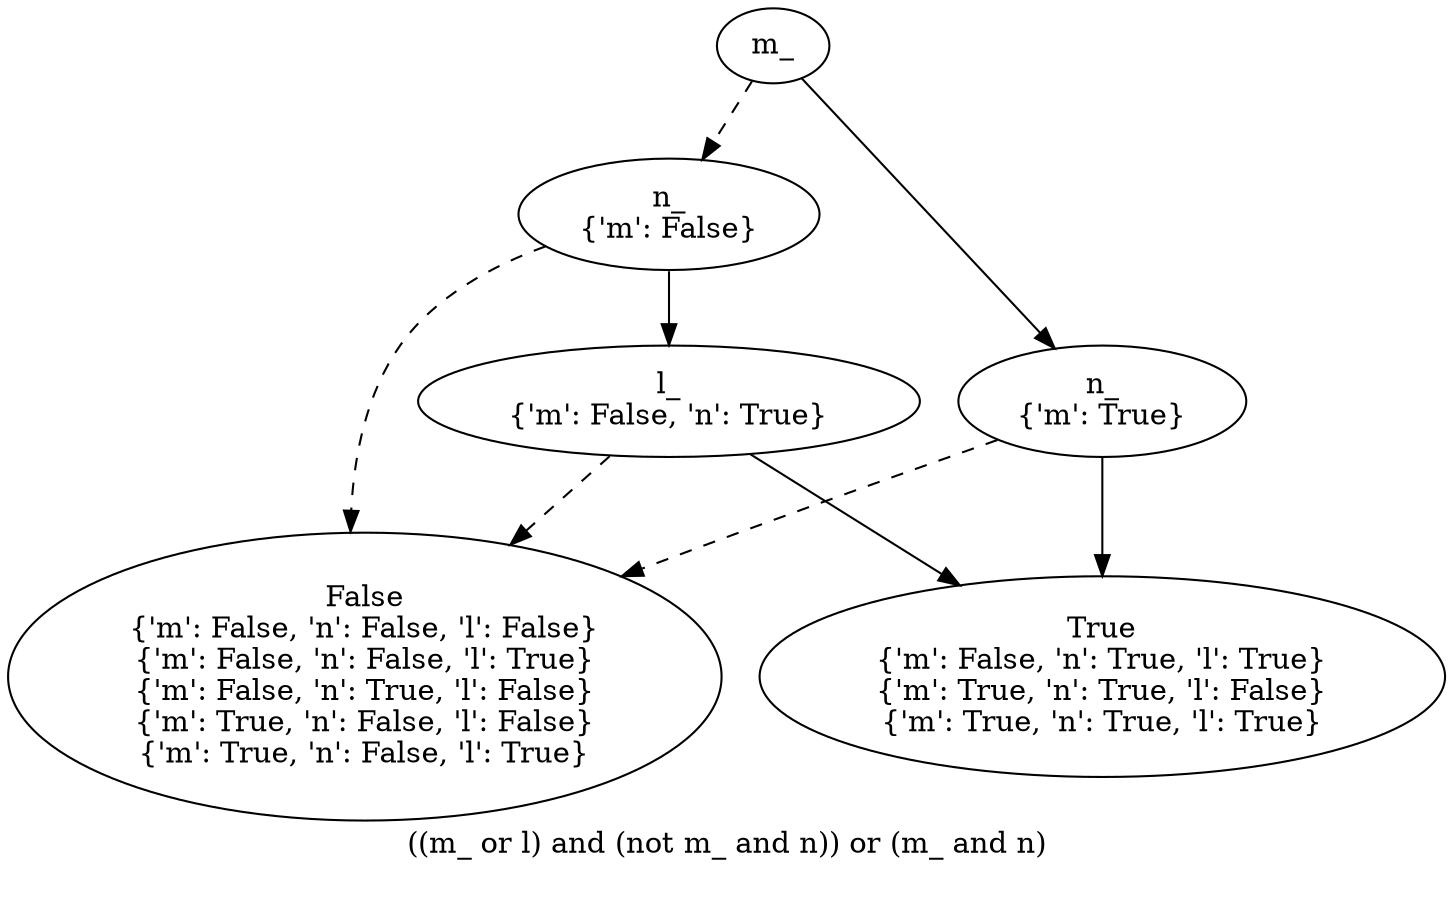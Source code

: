 digraph{
label="((m_ or l) and (not m_ and n)) or (m_ and n)\n\n"
2007921917808[label=m_]2007921916368[label="n_
{'m': False}"]
2007921917808 -> 2007921916368[style=dashed label="" fontcolor = gray]
2007921914928[label="False
{'m': False, 'n': False, 'l': False}
{'m': False, 'n': False, 'l': True}
{'m': False, 'n': True, 'l': False}
{'m': True, 'n': False, 'l': False}
{'m': True, 'n': False, 'l': True}"]
2007921916368 -> 2007921914928[style=dashed label="" fontcolor = gray]
2007921915408[label="l_
{'m': False, 'n': True}"]
2007921916368 -> 2007921915408 [label="" fontcolor = gray]
2007921914928[label="False
{'m': False, 'n': False, 'l': False}
{'m': False, 'n': False, 'l': True}
{'m': False, 'n': True, 'l': False}
{'m': True, 'n': False, 'l': False}
{'m': True, 'n': False, 'l': True}"]
2007921915408 -> 2007921914928[style=dashed label="" fontcolor = gray]
2007921917328[label="True
{'m': False, 'n': True, 'l': True}
{'m': True, 'n': True, 'l': False}
{'m': True, 'n': True, 'l': True}"]
2007921915408 -> 2007921917328 [label="" fontcolor = gray]
2007922024336[label="n_
{'m': True}"]
2007921917808 -> 2007922024336 [label="" fontcolor = gray]
2007921914928[label="False
{'m': False, 'n': False, 'l': False}
{'m': False, 'n': False, 'l': True}
{'m': False, 'n': True, 'l': False}
{'m': True, 'n': False, 'l': False}
{'m': True, 'n': False, 'l': True}"]
2007922024336 -> 2007921914928[style=dashed label="" fontcolor = gray]
2007921917328[label="True
{'m': False, 'n': True, 'l': True}
{'m': True, 'n': True, 'l': False}
{'m': True, 'n': True, 'l': True}"]
2007922024336 -> 2007921917328 [label="" fontcolor = gray]
}